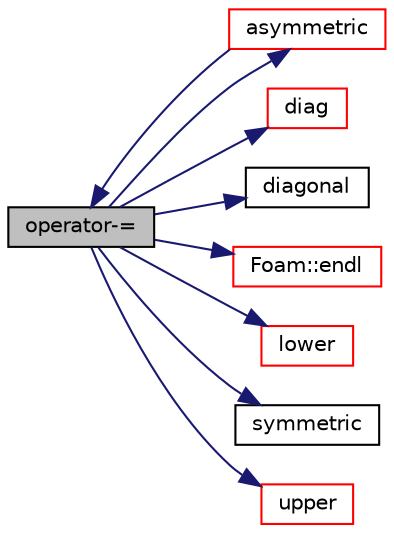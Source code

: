 digraph "operator-="
{
  bgcolor="transparent";
  edge [fontname="Helvetica",fontsize="10",labelfontname="Helvetica",labelfontsize="10"];
  node [fontname="Helvetica",fontsize="10",shape=record];
  rankdir="LR";
  Node1832 [label="operator-=",height=0.2,width=0.4,color="black", fillcolor="grey75", style="filled", fontcolor="black"];
  Node1832 -> Node1833 [color="midnightblue",fontsize="10",style="solid",fontname="Helvetica"];
  Node1833 [label="asymmetric",height=0.2,width=0.4,color="red",URL="$a27929.html#aff45003a4c4226b1f6f4e5e24d382e03"];
  Node1833 -> Node1832 [color="midnightblue",fontsize="10",style="solid",fontname="Helvetica"];
  Node1832 -> Node1910 [color="midnightblue",fontsize="10",style="solid",fontname="Helvetica"];
  Node1910 [label="diag",height=0.2,width=0.4,color="red",URL="$a27929.html#a9140aaa9630c2cba2fe28369a649f2f0"];
  Node1832 -> Node1918 [color="midnightblue",fontsize="10",style="solid",fontname="Helvetica"];
  Node1918 [label="diagonal",height=0.2,width=0.4,color="black",URL="$a27929.html#a07795eb142354cdea3eb82dabf695491"];
  Node1832 -> Node1868 [color="midnightblue",fontsize="10",style="solid",fontname="Helvetica"];
  Node1868 [label="Foam::endl",height=0.2,width=0.4,color="red",URL="$a21851.html#a2db8fe02a0d3909e9351bb4275b23ce4",tooltip="Add newline and flush stream. "];
  Node1832 -> Node1852 [color="midnightblue",fontsize="10",style="solid",fontname="Helvetica"];
  Node1852 [label="lower",height=0.2,width=0.4,color="red",URL="$a27929.html#a734a4ef740d3c42f77537ecea178a161"];
  Node1832 -> Node1916 [color="midnightblue",fontsize="10",style="solid",fontname="Helvetica"];
  Node1916 [label="symmetric",height=0.2,width=0.4,color="black",URL="$a27929.html#a054885c66384c7bbfc59b9916d5be00f"];
  Node1832 -> Node1856 [color="midnightblue",fontsize="10",style="solid",fontname="Helvetica"];
  Node1856 [label="upper",height=0.2,width=0.4,color="red",URL="$a27929.html#a11672a767f497e24dce3ff31da13d9d0"];
}
